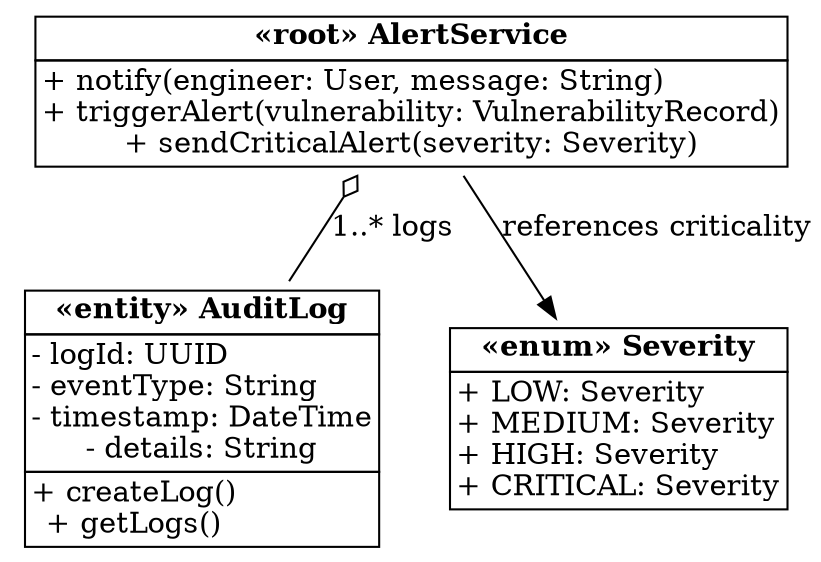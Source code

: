 digraph Alert_Management_Aggregate {
  node [shape=plaintext];

  // Root: AlertService
  AlertService [label=<
    <table border="0" cellborder="1" cellspacing="0">
      <tr><td><b>«root» AlertService</b></td></tr>
      <tr><td align="left">+ notify(engineer: User, message: String)<br 
align="left"/>+ triggerAlert(vulnerability: VulnerabilityRecord)<br 
align="left"/>+ sendCriticalAlert(severity: Severity)</td></tr>
    </table>>];

  // Entity: AuditLog
  AuditLog [label=<
    <table border="0" cellborder="1" cellspacing="0">
      <tr><td><b>«entity» AuditLog</b></td></tr>
      <tr><td align="left">- logId: UUID<br align="left"/>- eventType: 
String<br align="left"/>- timestamp: DateTime<br align="left"/>- details: 
String</td></tr>
      <tr><td border="1" align="left">+ createLog()<br align="left"/>+ 
getLogs()</td></tr>
    </table>>];

  // Enum: Severity
  Severity [label=<
    <table border="0" cellborder="1" cellspacing="0">
      <tr><td><b>«enum» Severity</b></td></tr>
      <tr><td align="left">+ LOW: Severity<br align="left"/>+ MEDIUM: 
Severity<br align="left"/>+ HIGH: Severity<br align="left"/>+ CRITICAL: 
Severity</td></tr>
    </table>>];

  // Relationships within the Alert Management Aggregate
  AlertService -> AuditLog [label="1..* logs" arrowtail=odiamond 
arrowhead=normal dir=back];
  AlertService -> Severity [label="references criticality" 
arrowhead=normal];
}

